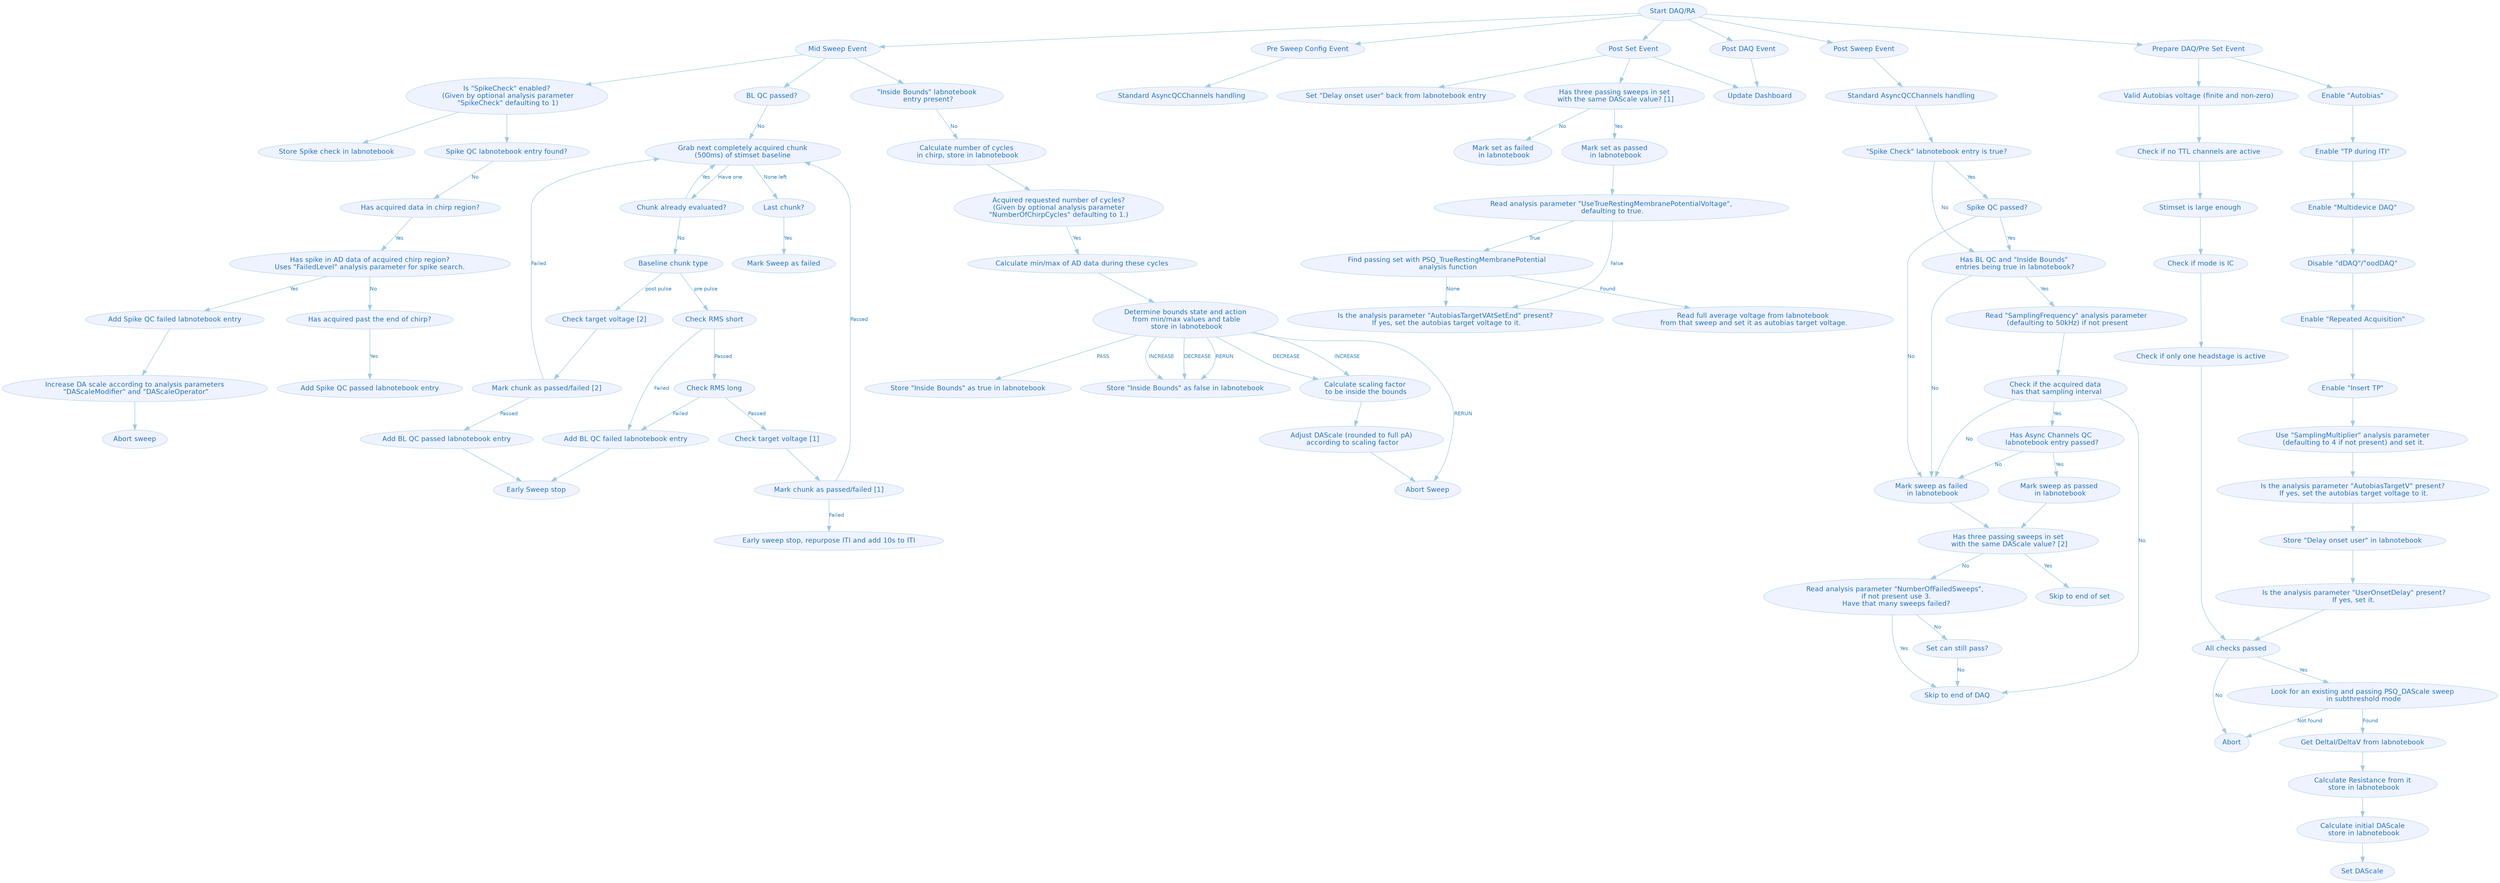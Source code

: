 digraph G {
	graph [center=true,
		color=white,
		compound=true,
		fontcolor=black,
		fontname=Helvetica,
		fontsize=14,
		penwidth=0.1,
		ratio="0,01"
	];
	node [color="#bdd7e7",
		fillcolor="#eff3ff",
		fontcolor="#2171b5",
		fontname=Helvetica,
		fontsize=13,
		label="\N",
		shape=ellipse,
		style=filled
	];
	edge [color="#9ecae1",
		fontcolor="#3182bd",
		fontname=Helvetica,
		fontsize=10,
		style=solid
	];
	"Start DAQ/RA" -> "Mid Sweep Event";
	"Start DAQ/RA" -> "Pre Sweep Config Event";
	"Start DAQ/RA" -> "Post DAQ Event";
	"Start DAQ/RA" -> "Post Set Event";
	"Start DAQ/RA" -> "Post Sweep Event";
	"Start DAQ/RA" -> "Prepare DAQ/Pre Set Event";
	"Mid Sweep Event" -> "BL QC passed?";
	"Mid Sweep Event" -> "\"Inside Bounds\" labnotebook\n entry present?";
	n63	[label="Is \"SpikeCheck\" enabled?\n (Given by optional analysis parameter\n \"SpikeCheck\" defaulting to 1)"];
	"Mid Sweep Event" -> n63;
	n91	[URL="../_static/images/async-qc-channels.svg",
		label="Standard AsyncQCChannels handling",
		target=_graphviz];
	"Pre Sweep Config Event" -> n91;
	"Post DAQ Event" -> "Update Dashboard";
	"Post Set Event" -> "Update Dashboard";
	"Post Set Event" -> "Has three passing sweeps in set\n with the same DAScale value? [1]";
	n84	[label="Set \"Delay onset user\" back from labnotebook entry"];
	"Post Set Event" -> n84;
	n92	[URL="../_static/images/async-qc-channels.svg",
		label="Standard AsyncQCChannels handling",
		target=_graphviz];
	"Post Sweep Event" -> n92;
	"Prepare DAQ/Pre Set Event" -> "Enable \"Autobias\"";
	"Prepare DAQ/Pre Set Event" -> "Valid Autobias voltage (finite and non-zero)";
	"BL QC passed?" -> "Grab next completely acquired chunk\n(500ms) of stimset baseline"	[label=No];
	"\"Inside Bounds\" labnotebook\n entry present?" -> "Calculate number of cycles\n in chirp, store in labnotebook"	[label=No];
	n64	[label="Store Spike check in labnotebook"];
	n63 -> n64;
	n65	[label="Spike QC labnotebook entry found?"];
	n63 -> n65;
	"Has three passing sweeps in set\n with the same DAScale value? [1]" -> "Mark set as failed\n in labnotebook"	[label=No];
	"Has three passing sweeps in set\n with the same DAScale value? [1]" -> "Mark set as passed\n in labnotebook"	[label=Yes];
	n73	[label="\"Spike Check\" labnotebook entry is true?"];
	n73 -> "Has BL QC and \"Inside Bounds\"\n entries being true in labnotebook?"	[label=No];
	n74	[label="Spike QC passed?"];
	n73 -> n74	[label=Yes];
	n92 -> n73;
	"Enable \"Autobias\"" -> "Enable \"TP during ITI\"";
	"Valid Autobias voltage (finite and non-zero)" -> "Check if no TTL channels are active";
	"Grab next completely acquired chunk\n(500ms) of stimset baseline" -> "Chunk already evaluated?"	[label="Have one"];
	"Grab next completely acquired chunk\n(500ms) of stimset baseline" -> "Last chunk?"	[label="None left"];
	"Calculate number of cycles\n in chirp, store in labnotebook" -> "Acquired requested number of cycles?\n(Given by optional analysis parameter\n\"NumberOfChirpCycles\" defaulting to 1.)";
	n66	[label="Has acquired data in chirp region?"];
	n65 -> n66	[label=No];
	n87	[label="Read analysis parameter \"UseTrueRestingMembranePotentialVoltage\",\n defaulting to true."];
	"Mark set as passed\n in labnotebook" -> n87;
	"Has BL QC and \"Inside Bounds\"\n entries being true in labnotebook?" -> "Mark sweep as failed\n in labnotebook"	[label=No];
	n76	[label="Read \"SamplingFrequency\" analysis parameter\n (defaulting to 50kHz) if not present"];
	"Has BL QC and \"Inside Bounds\"\n entries being true in labnotebook?" -> n76	[label=Yes];
	n74 -> "Has BL QC and \"Inside Bounds\"\n entries being true in labnotebook?"	[label=Yes];
	n74 -> "Mark sweep as failed\n in labnotebook"	[label=No];
	"Enable \"TP during ITI\"" -> "Enable \"Multidevice DAQ\"";
	"Check if no TTL channels are active" -> "Stimset is large enough";
	"Chunk already evaluated?" -> "Grab next completely acquired chunk\n(500ms) of stimset baseline"	[label=Yes];
	"Chunk already evaluated?" -> "Baseline chunk type"	[label=No];
	"Last chunk?" -> "Mark Sweep as failed"	[label=Yes];
	"Acquired requested number of cycles?\n(Given by optional analysis parameter\n\"NumberOfChirpCycles\" defaulting to 1.)" -> "Calculate min/max of AD data during these cycles"	[label=Yes];
	n68	[label="Has spike in AD data of acquired chirp region?\nUses \"FailedLevel\" analysis parameter for spike search."];
	n66 -> n68	[label=Yes];
	n80	[label="Is the analysis parameter \"AutobiasTargetVAtSetEnd\" present?\n If yes, set the autobias target voltage to it."];
	n87 -> n80	[label=False];
	n88	[label="Find passing set with PSQ_TrueRestingMembranePotential\n analysis function"];
	n87 -> n88	[label=True];
	"Mark sweep as failed\n in labnotebook" -> "Has three passing sweeps in set\n with the same DAScale value? [2]";
	n85	[label="Check if the acquired data\n has that sampling interval"];
	n76 -> n85;
	"Enable \"Multidevice DAQ\"" -> "Disable \"dDAQ\"/\"oodDAQ\"";
	"Stimset is large enough" -> "Check if mode is IC";
	"Baseline chunk type" -> "Check RMS short"	[label="pre pulse"];
	"Baseline chunk type" -> "Check target voltage [2]"	[label="post pulse"];
	"Calculate min/max of AD data during these cycles" -> "Determine bounds state and action\n from min/max values and table\n store in labnotebook";
	n69	[label="Add Spike QC failed labnotebook entry"];
	n68 -> n69	[label=Yes];
	n71	[label="Has acquired past the end of chirp?"];
	n68 -> n71	[label=No];
	n88 -> n80	[label=None];
	n90	[label="Read full average voltage from labnotebook\n from that sweep and set it as autobias target voltage."];
	n88 -> n90	[label=Found];
	"Has three passing sweeps in set\n with the same DAScale value? [2]" -> "Skip to end of set"	[label=Yes];
	"Has three passing sweeps in set\n with the same DAScale value? [2]" -> "Read analysis parameter \"NumberOfFailedSweeps\",\n if not present use 3.\n Have that many sweeps failed?"	[label=No];
	n85 -> "Mark sweep as failed\n in labnotebook"	[label=No];
	n85 -> "Skip to end of DAQ"	[label=No];
	n93	[label="Has Async Channels QC\n labnotebook entry passed?"];
	n85 -> n93	[label=Yes];
	"Disable \"dDAQ\"/\"oodDAQ\"" -> "Enable \"Repeated Acquisition\"";
	"Check if mode is IC" -> "Check if only one headstage is active";
	"Check RMS short" -> "Check RMS long"	[label=Passed];
	"Check RMS short" -> "Add BL QC failed labnotebook entry"	[label=Failed];
	"Check target voltage [2]" -> "Mark chunk as passed/failed [2]";
	"Determine bounds state and action\n from min/max values and table\n store in labnotebook" -> "Store \"Inside Bounds\" as true in labnotebook"	[label=PASS];
	"Determine bounds state and action\n from min/max values and table\n store in labnotebook" -> "Store \"Inside Bounds\" as false in labnotebook"	[label=RERUN];
	"Determine bounds state and action\n from min/max values and table\n store in labnotebook" -> "Store \"Inside Bounds\" as false in labnotebook"	[label=INCREASE];
	"Determine bounds state and action\n from min/max values and table\n store in labnotebook" -> "Store \"Inside Bounds\" as false in labnotebook"	[label=DECREASE];
	"Determine bounds state and action\n from min/max values and table\n store in labnotebook" -> "Abort Sweep"	[label=RERUN];
	"Determine bounds state and action\n from min/max values and table\n store in labnotebook" -> "Calculate scaling factor\n to be inside the bounds"	[label=INCREASE];
	"Determine bounds state and action\n from min/max values and table\n store in labnotebook" -> "Calculate scaling factor\n to be inside the bounds"	[label=DECREASE];
	n67	[label="Increase DA scale according to analysis parameters\n \"DAScaleModifier\" and \"DAScaleOperator\""];
	n69 -> n67;
	n72	[label="Add Spike QC passed labnotebook entry"];
	n71 -> n72	[label=Yes];
	"Read analysis parameter \"NumberOfFailedSweeps\",\n if not present use 3.\n Have that many sweeps failed?" -> "Skip to end of DAQ"	[label=Yes];
	"Read analysis parameter \"NumberOfFailedSweeps\",\n if not present use 3.\n Have that many sweeps failed?" -> "Set can still pass?"	[label=No];
	"Mark sweep as passed\n in labnotebook" -> "Has three passing sweeps in set\n with the same DAScale value? [2]";
	"Enable \"Repeated Acquisition\"" -> "Enable \"Insert TP\"";
	"Check if only one headstage is active" -> "All checks passed";
	"Check RMS long" -> "Add BL QC failed labnotebook entry"	[label=Failed];
	"Check RMS long" -> "Check target voltage [1]"	[label=Passed];
	"Add BL QC failed labnotebook entry" -> "Early Sweep stop";
	"Mark chunk as passed/failed [2]" -> "Grab next completely acquired chunk\n(500ms) of stimset baseline"	[label=Failed];
	"Mark chunk as passed/failed [2]" -> "Add BL QC passed labnotebook entry"	[label=Passed];
	"Calculate scaling factor\n to be inside the bounds" -> "Adjust DAScale (rounded to full pA)\n according to scaling factor";
	n75	[label="Abort sweep"];
	n67 -> n75;
	"Set can still pass?" -> "Skip to end of DAQ"	[label=No];
	n89	[label="Use \"SamplingMultiplier\" analysis parameter\n (defaulting to 4 if not present) and set it."];
	"Enable \"Insert TP\"" -> n89;
	"All checks passed" -> Abort	[label=No];
	"All checks passed" -> "Look for an existing and passing PSQ_DAScale sweep\n in subthreshold mode"	[label=Yes];
	"Check target voltage [1]" -> "Mark chunk as passed/failed [1]";
	"Add BL QC passed labnotebook entry" -> "Early Sweep stop";
	"Adjust DAScale (rounded to full pA)\n according to scaling factor" -> "Abort Sweep";
	n78	[label="Is the analysis parameter \"AutobiasTargetV\" present?\n If yes, set the autobias target voltage to it."];
	n89 -> n78;
	"Look for an existing and passing PSQ_DAScale sweep\n in subthreshold mode" -> Abort	[label="Not found"];
	"Look for an existing and passing PSQ_DAScale sweep\n in subthreshold mode" -> "Get DeltaI/DeltaV from labnotebook"	[label=Found];
	"Mark chunk as passed/failed [1]" -> "Grab next completely acquired chunk\n(500ms) of stimset baseline"	[label=Passed];
	"Mark chunk as passed/failed [1]" -> "Early sweep stop, repurpose ITI and add 10s to ITI"	[label=Failed];
	n82	[label="Store \"Delay onset user\" in labnotebook"];
	n78 -> n82;
	"Get DeltaI/DeltaV from labnotebook" -> "Calculate Resistance from it\n store in labnotebook";
	n83	[label=" Is the analysis parameter \"UserOnsetDelay\" present?\n If yes, set it."];
	n82 -> n83;
	"Calculate Resistance from it\n store in labnotebook" -> "Calculate initial DAScale\n store in labnotebook";
	n83 -> "All checks passed";
	"Calculate initial DAScale\n store in labnotebook" -> "Set DAScale";
	n93 -> "Mark sweep as failed\n in labnotebook"	[label=No];
	n93 -> "Mark sweep as passed\n in labnotebook"	[label=Yes];
}
